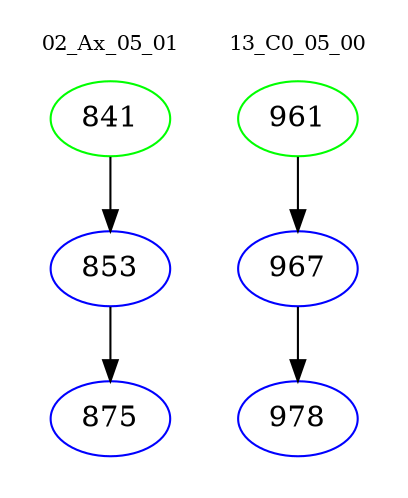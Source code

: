 digraph{
subgraph cluster_0 {
color = white
label = "02_Ax_05_01";
fontsize=10;
T0_841 [label="841", color="green"]
T0_841 -> T0_853 [color="black"]
T0_853 [label="853", color="blue"]
T0_853 -> T0_875 [color="black"]
T0_875 [label="875", color="blue"]
}
subgraph cluster_1 {
color = white
label = "13_C0_05_00";
fontsize=10;
T1_961 [label="961", color="green"]
T1_961 -> T1_967 [color="black"]
T1_967 [label="967", color="blue"]
T1_967 -> T1_978 [color="black"]
T1_978 [label="978", color="blue"]
}
}

